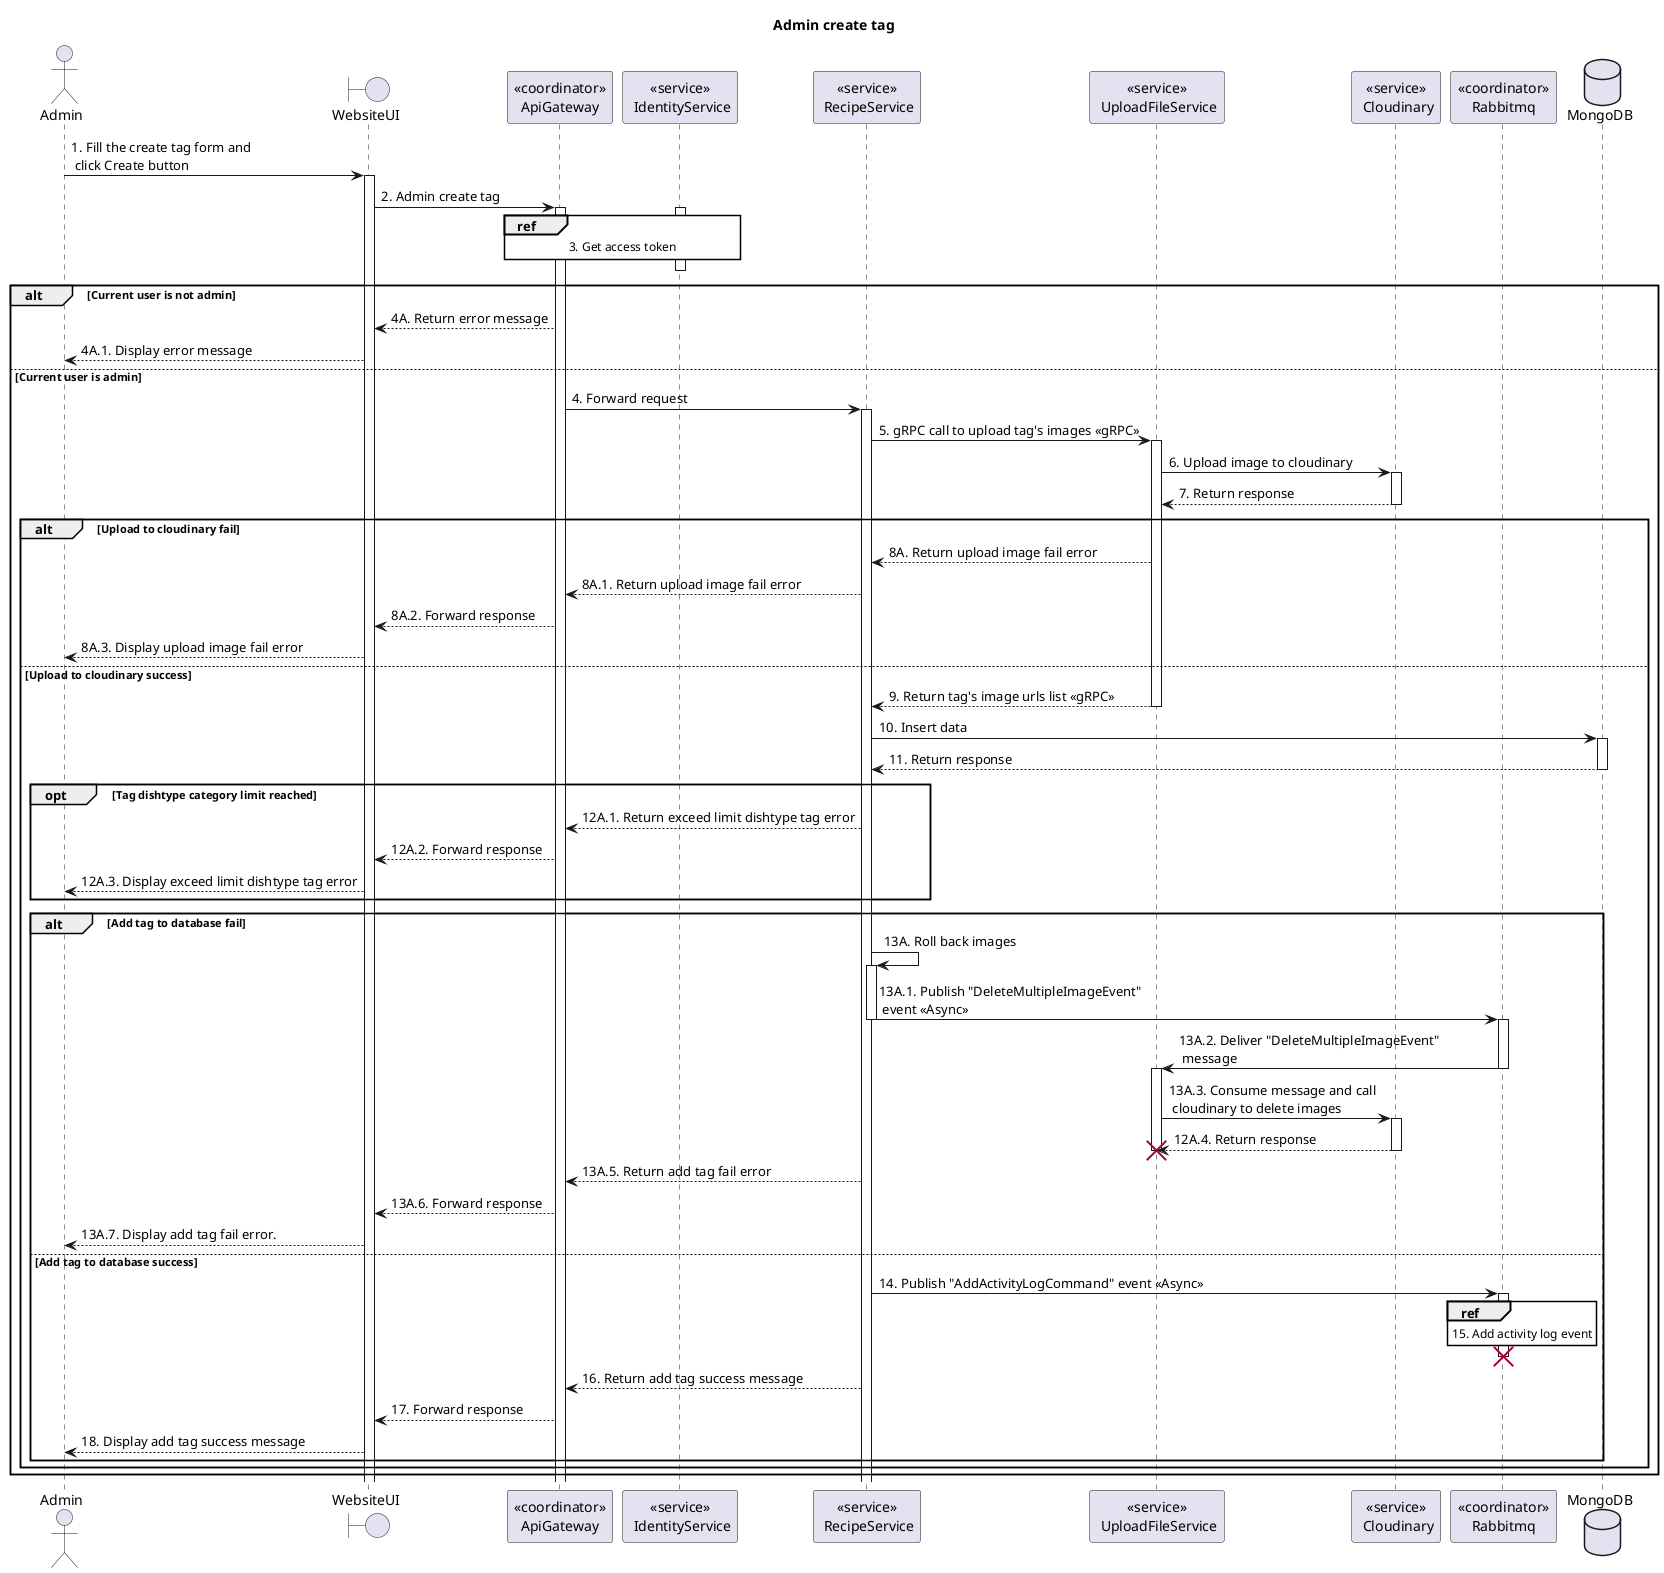 @startuml Sequence
title "Admin create tag"
' Style section
<style>
  sequenceDiagram {
    reference {
      BackGroundColor white
    }
}
</style>

actor Admin
boundary WebsiteUI
participant "<<coordinator>>\nApiGateway" as ApiGateway
participant "<<service>>\n IdentityService" as IdentityService
participant "<<service>>\n RecipeService" as RecipeService
participant "<<service>>\n UploadFileService" as UploadFileService
participant "<<service>>\n Cloudinary" as Cloudinary
participant "<<coordinator>>\nRabbitmq" as Rabbitmq
database MongoDB

Admin -> WebsiteUI++: 1. Fill the create tag form and \n click Create button
WebsiteUI -> ApiGateway++: 2. Admin create tag

activate IdentityService
ref over ApiGateway, IdentityService: 3. Get access token
ApiGateway -[hidden]-> IdentityService
deactivate IdentityService

alt Current user is not admin
    WebsiteUI <-- ApiGateway: 4A. Return error message
    Admin <-- WebsiteUI: 4A.1. Display error message
else Current user is admin
    ApiGateway -> RecipeService++: 4. Forward request
    RecipeService -> UploadFileService++: 5. gRPC call to upload tag's images <<gRPC>>
    UploadFileService -> Cloudinary++: 6. Upload image to cloudinary
    UploadFileService <-- Cloudinary--: 7. Return response
    alt Upload to cloudinary fail
        RecipeService <-- UploadFileService: 8A. Return upload image fail error
        ApiGateway <-- RecipeService: 8A.1. Return upload image fail error
        WebsiteUI <-- ApiGateway: 8A.2. Forward response
        Admin <-- WebsiteUI: 8A.3. Display upload image fail error
    else Upload to cloudinary success 
        RecipeService <-- UploadFileService--: 9. Return tag's image urls list <<gRPC>>
        RecipeService -> MongoDB++: 10. Insert data
        RecipeService <-- MongoDB--: 11. Return response
        opt Tag dishtype category limit reached
            ApiGateway <-- RecipeService: 12A.1. Return exceed limit dishtype tag error
            WebsiteUI <-- ApiGateway: 12A.2. Forward response
            Admin <-- WebsiteUI: 12A.3. Display exceed limit dishtype tag error
        end opt
        alt Add tag to database fail
            RecipeService -> RecipeService: 13A. Roll back images
            activate RecipeService
            RecipeService -> Rabbitmq: 13A.1. Publish "DeleteMultipleImageEvent" \n event <<Async>>
            deactivate RecipeService
            activate Rabbitmq
            Rabbitmq -> UploadFileService: 13A.2. Deliver "DeleteMultipleImageEvent"\n message
            deactivate Rabbitmq
            activate UploadFileService
            UploadFileService -> Cloudinary++: 13A.3. Consume message and call \n cloudinary to delete images
            UploadFileService <-- Cloudinary--: 12A.4. Return response
            destroy UploadFileService
            deactivate UploadFileService
            ApiGateway <-- RecipeService: 13A.5. Return add tag fail error
            WebsiteUI <-- ApiGateway: 13A.6. Forward response
            Admin <-- WebsiteUI: 13A.7. Display add tag fail error.
        else Add tag to database success
            RecipeService -> Rabbitmq: 14. Publish "AddActivityLogCommand" event <<Async>>
            activate Rabbitmq
            ref over Rabbitmq: 15. Add activity log event
            RecipeService -[hidden]-> Rabbitmq
            deactivate Rabbitmq
            destroy Rabbitmq
            ApiGateway <-- RecipeService: 16. Return add tag success message
            WebsiteUI <-- ApiGateway: 17. Forward response
            Admin <-- WebsiteUI: 18. Display add tag success message
        end alt 
    end alt 
end alt

@enduml